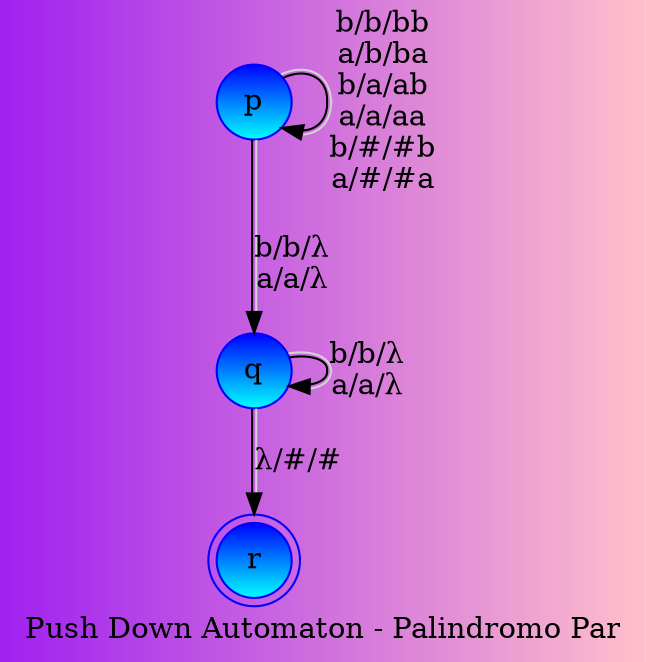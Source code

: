 digraph pushDownAutomaton {
	bgcolor="purple:pink"
	node [color="blue:cyan" gradientangle=270 shape=circle style=filled]
	node [color="blue:cyan" gradientangle=270 shape=doublecircle style=filled]
	label="Push Down Automaton - Palindromo Par"
	edge [color="black:lightgray" gradientangle=270 style=filled]
	rankdir=UD size=20
	node [shape=doublecircle]
	r
	node [shape=circle]
	p -> p [label="b/b/bb
a/b/ba
b/a/ab
a/a/aa
b/#/#b
a/#/#a
"]
	p -> q [label="b/b/λ
a/a/λ
"]
	q -> q [label="b/b/λ
a/a/λ
"]
	q -> r [label="λ/#/#
"]
}
